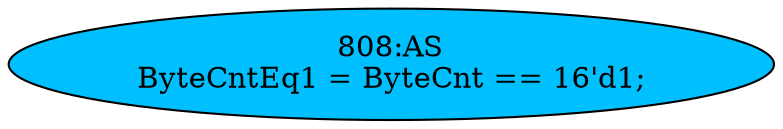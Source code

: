 strict digraph "" {
	node [label="\N"];
	"808:AS"	 [ast="<pyverilog.vparser.ast.Assign object at 0x7fb430335f50>",
		def_var="['ByteCntEq1']",
		fillcolor=deepskyblue,
		label="808:AS
ByteCntEq1 = ByteCnt == 16'd1;",
		statements="[]",
		style=filled,
		typ=Assign,
		use_var="['ByteCnt']"];
}
